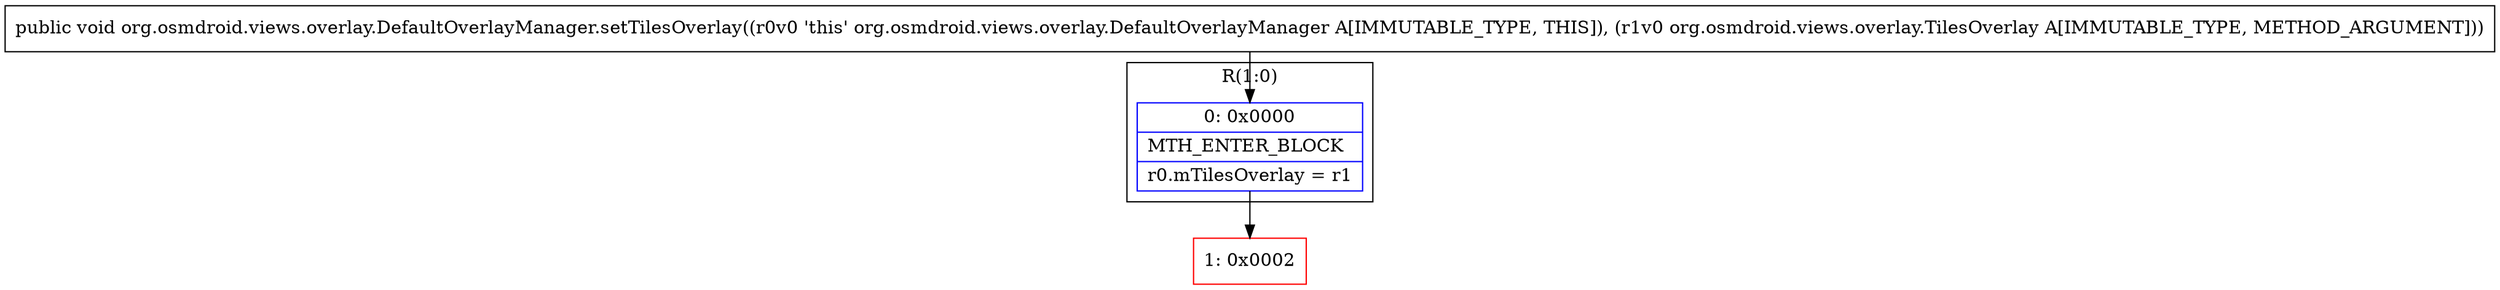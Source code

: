 digraph "CFG fororg.osmdroid.views.overlay.DefaultOverlayManager.setTilesOverlay(Lorg\/osmdroid\/views\/overlay\/TilesOverlay;)V" {
subgraph cluster_Region_1224840605 {
label = "R(1:0)";
node [shape=record,color=blue];
Node_0 [shape=record,label="{0\:\ 0x0000|MTH_ENTER_BLOCK\l|r0.mTilesOverlay = r1\l}"];
}
Node_1 [shape=record,color=red,label="{1\:\ 0x0002}"];
MethodNode[shape=record,label="{public void org.osmdroid.views.overlay.DefaultOverlayManager.setTilesOverlay((r0v0 'this' org.osmdroid.views.overlay.DefaultOverlayManager A[IMMUTABLE_TYPE, THIS]), (r1v0 org.osmdroid.views.overlay.TilesOverlay A[IMMUTABLE_TYPE, METHOD_ARGUMENT])) }"];
MethodNode -> Node_0;
Node_0 -> Node_1;
}

